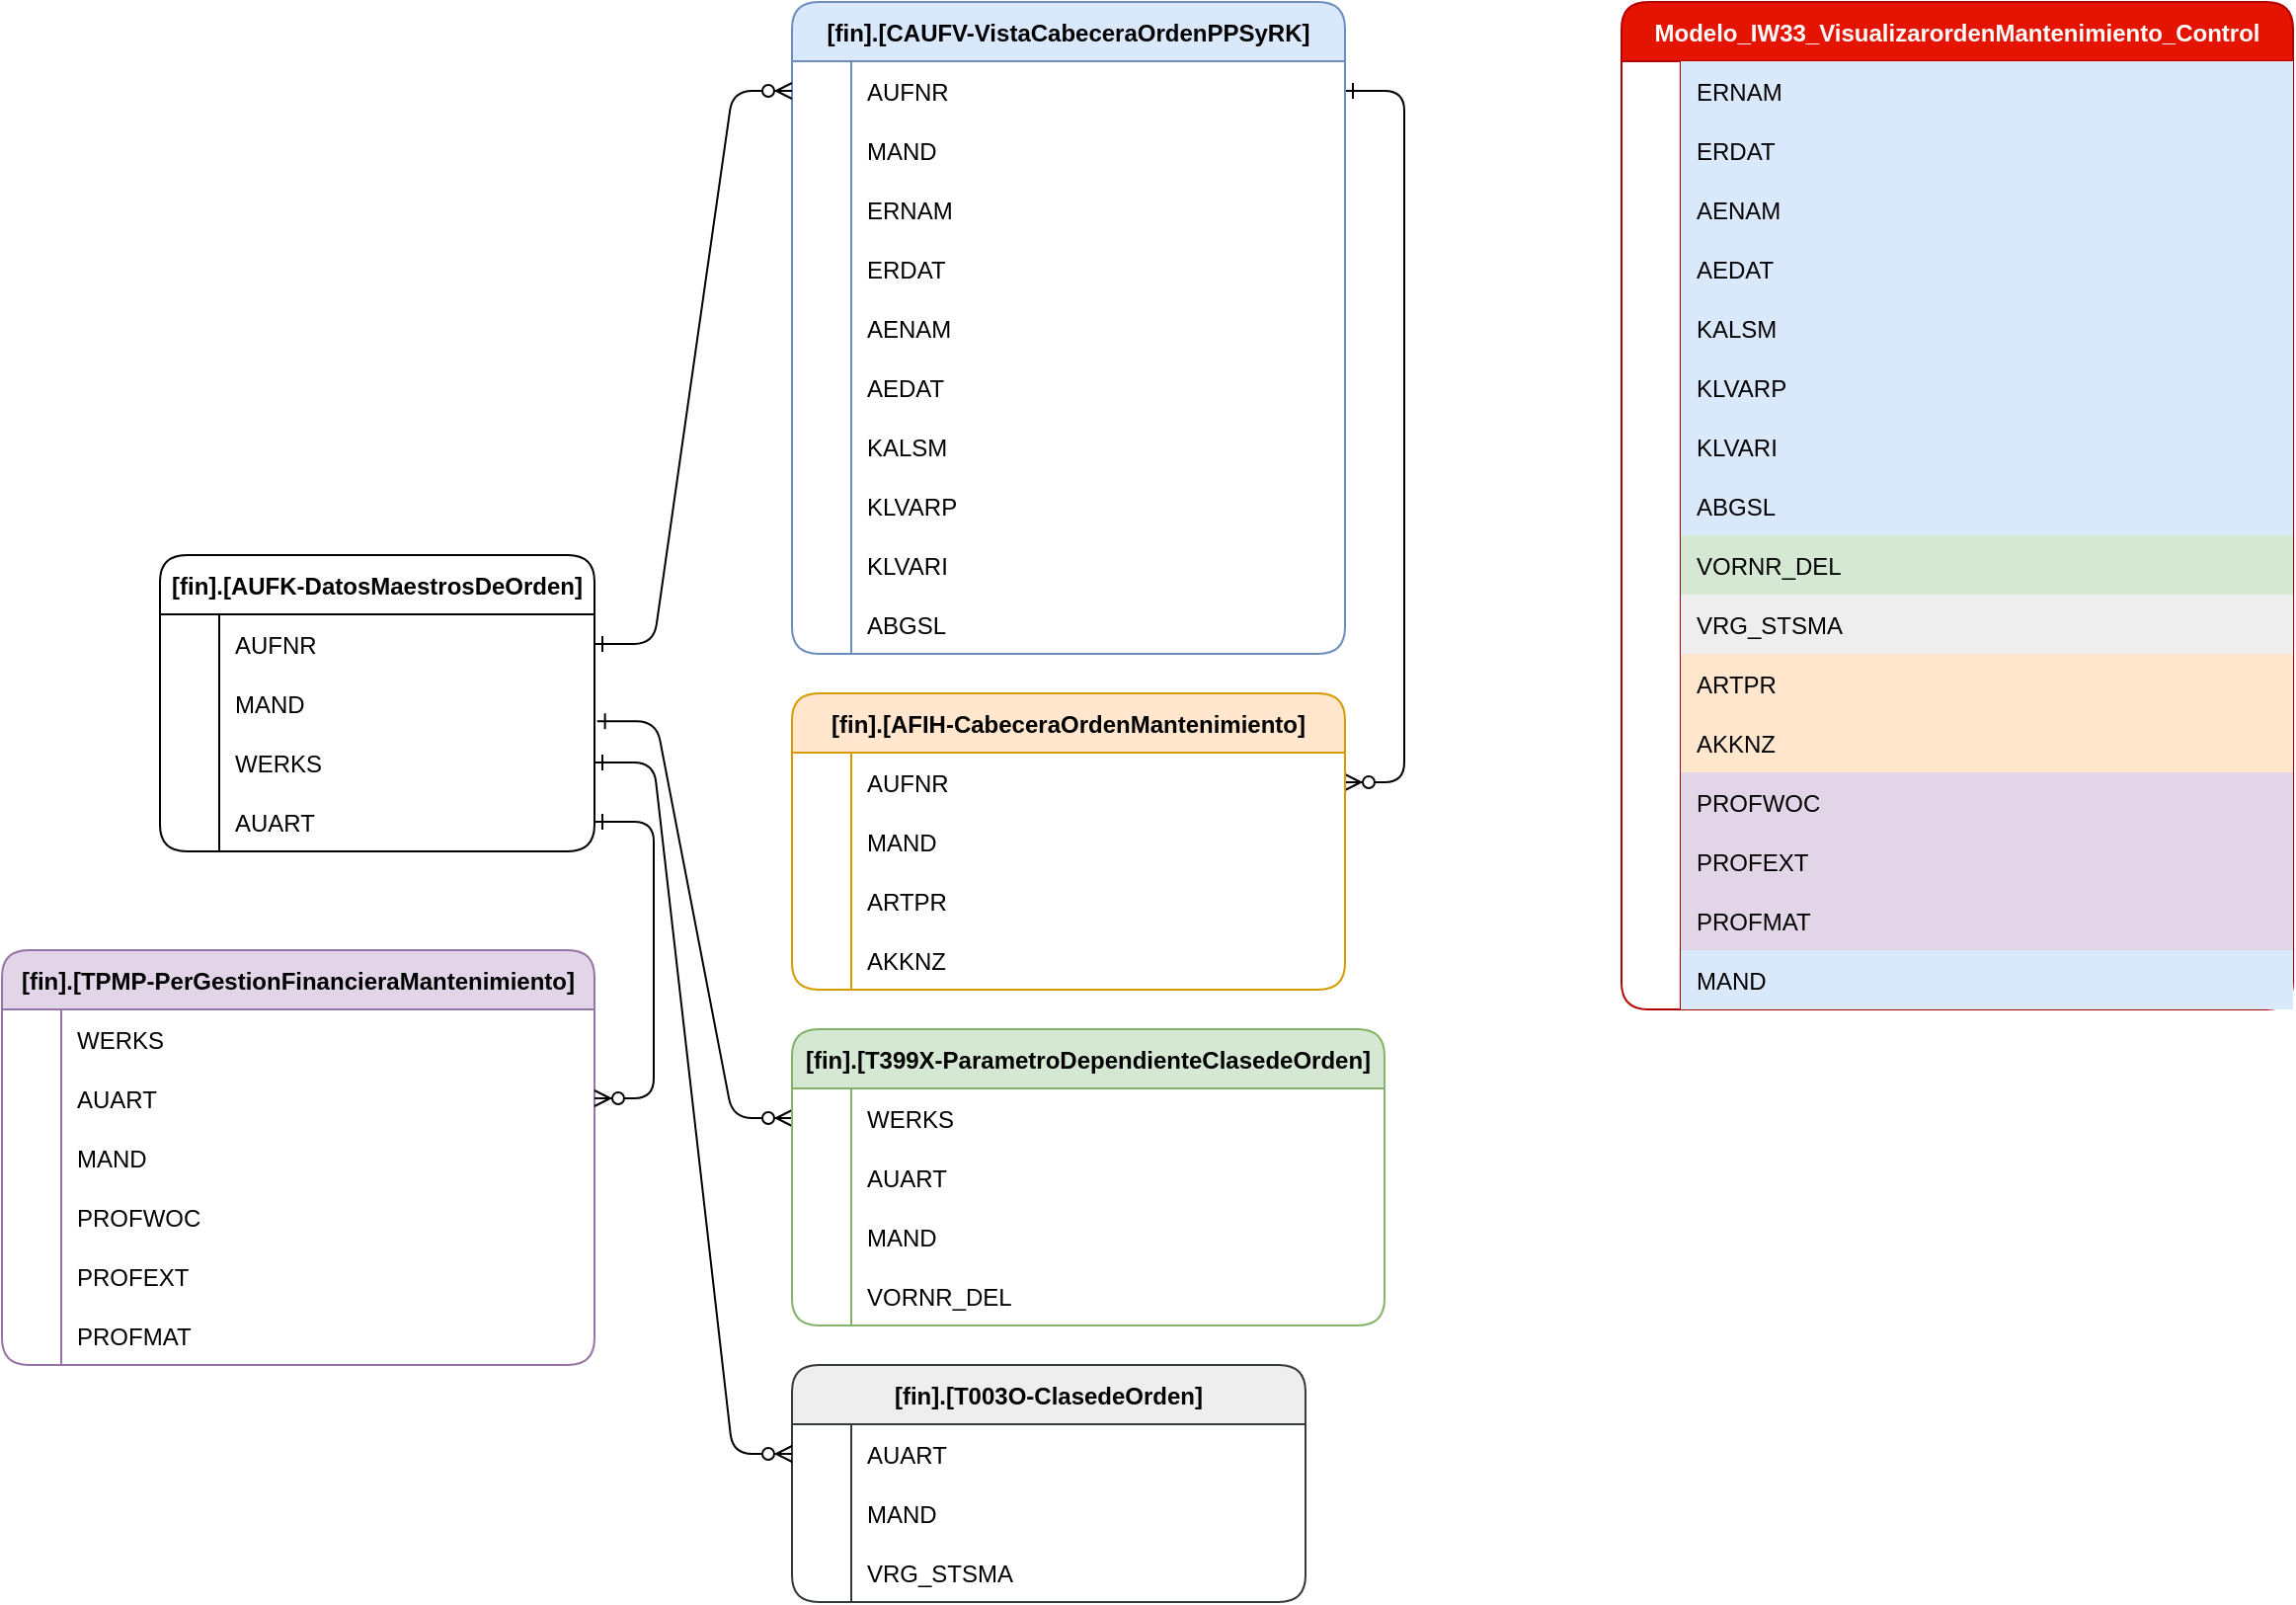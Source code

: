 <mxfile version="21.6.5" type="github">
  <diagram id="R2lEEEUBdFMjLlhIrx00" name="Page-1">
    <mxGraphModel dx="1823" dy="867" grid="0" gridSize="10" guides="0" tooltips="1" connect="1" arrows="1" fold="1" page="0" pageScale="1" pageWidth="850" pageHeight="1100" math="0" shadow="0" extFonts="Permanent Marker^https://fonts.googleapis.com/css?family=Permanent+Marker">
      <root>
        <mxCell id="0" />
        <mxCell id="1" parent="0" />
        <mxCell id="C-vyLk0tnHw3VtMMgP7b-1" value="" style="edgeStyle=entityRelationEdgeStyle;endArrow=ERzeroToMany;startArrow=ERone;endFill=1;startFill=0;exitX=1;exitY=0.5;exitDx=0;exitDy=0;entryX=1;entryY=0.5;entryDx=0;entryDy=0;" parent="1" source="gMLpU3ofYZCjhP6Mvcqn-51" target="gMLpU3ofYZCjhP6Mvcqn-82" edge="1">
          <mxGeometry width="100" height="100" relative="1" as="geometry">
            <mxPoint x="-10" y="90" as="sourcePoint" />
            <mxPoint x="-10" y="470" as="targetPoint" />
            <Array as="points">
              <mxPoint x="-50" y="285" />
              <mxPoint x="-60" y="180" />
              <mxPoint x="-70" y="285" />
              <mxPoint x="-90" y="285" />
            </Array>
          </mxGeometry>
        </mxCell>
        <mxCell id="C-vyLk0tnHw3VtMMgP7b-12" value="" style="edgeStyle=entityRelationEdgeStyle;endArrow=ERzeroToMany;startArrow=ERone;endFill=1;startFill=0;exitX=1.006;exitY=-0.196;exitDx=0;exitDy=0;entryX=0;entryY=0.5;entryDx=0;entryDy=0;exitPerimeter=0;" parent="1" source="gMLpU3ofYZCjhP6Mvcqn-121" target="gMLpU3ofYZCjhP6Mvcqn-102" edge="1">
          <mxGeometry width="100" height="100" relative="1" as="geometry">
            <mxPoint x="-70" y="480" as="sourcePoint" />
            <mxPoint x="-170" y="760" as="targetPoint" />
          </mxGeometry>
        </mxCell>
        <mxCell id="gMLpU3ofYZCjhP6Mvcqn-1" value="Modelo_IW33_VisualizarordenMantenimiento_Control" style="shape=table;startSize=30;container=1;collapsible=1;childLayout=tableLayout;fixedRows=1;rowLines=0;fontStyle=1;align=center;resizeLast=1;fillColor=#e51400;fontColor=#ffffff;strokeColor=#B20000;rounded=1;" vertex="1" parent="1">
          <mxGeometry x="460" y="40" width="340" height="510" as="geometry" />
        </mxCell>
        <mxCell id="gMLpU3ofYZCjhP6Mvcqn-2" value="" style="shape=tableRow;horizontal=0;startSize=0;swimlaneHead=0;swimlaneBody=0;fillColor=none;collapsible=0;dropTarget=0;points=[[0,0.5],[1,0.5]];portConstraint=eastwest;strokeColor=inherit;top=0;left=0;right=0;bottom=0;" vertex="1" parent="gMLpU3ofYZCjhP6Mvcqn-1">
          <mxGeometry y="30" width="340" height="30" as="geometry" />
        </mxCell>
        <mxCell id="gMLpU3ofYZCjhP6Mvcqn-3" value="" style="shape=partialRectangle;overflow=hidden;connectable=0;fillColor=none;strokeColor=inherit;top=0;left=0;bottom=0;right=0;" vertex="1" parent="gMLpU3ofYZCjhP6Mvcqn-2">
          <mxGeometry width="30" height="30" as="geometry">
            <mxRectangle width="30" height="30" as="alternateBounds" />
          </mxGeometry>
        </mxCell>
        <mxCell id="gMLpU3ofYZCjhP6Mvcqn-4" value="ERNAM" style="shape=partialRectangle;overflow=hidden;connectable=0;fillColor=#dae8fc;align=left;strokeColor=#6c8ebf;top=0;left=0;bottom=0;right=0;spacingLeft=6;" vertex="1" parent="gMLpU3ofYZCjhP6Mvcqn-2">
          <mxGeometry x="30" width="310" height="30" as="geometry">
            <mxRectangle width="310" height="30" as="alternateBounds" />
          </mxGeometry>
        </mxCell>
        <mxCell id="gMLpU3ofYZCjhP6Mvcqn-5" value="" style="shape=tableRow;horizontal=0;startSize=0;swimlaneHead=0;swimlaneBody=0;fillColor=none;collapsible=0;dropTarget=0;points=[[0,0.5],[1,0.5]];portConstraint=eastwest;strokeColor=inherit;top=0;left=0;right=0;bottom=0;" vertex="1" parent="gMLpU3ofYZCjhP6Mvcqn-1">
          <mxGeometry y="60" width="340" height="30" as="geometry" />
        </mxCell>
        <mxCell id="gMLpU3ofYZCjhP6Mvcqn-6" value="" style="shape=partialRectangle;overflow=hidden;connectable=0;fillColor=none;strokeColor=inherit;top=0;left=0;bottom=0;right=0;" vertex="1" parent="gMLpU3ofYZCjhP6Mvcqn-5">
          <mxGeometry width="30" height="30" as="geometry">
            <mxRectangle width="30" height="30" as="alternateBounds" />
          </mxGeometry>
        </mxCell>
        <mxCell id="gMLpU3ofYZCjhP6Mvcqn-7" value="ERDAT" style="shape=partialRectangle;overflow=hidden;connectable=0;fillColor=#dae8fc;align=left;strokeColor=#6c8ebf;top=0;left=0;bottom=0;right=0;spacingLeft=6;" vertex="1" parent="gMLpU3ofYZCjhP6Mvcqn-5">
          <mxGeometry x="30" width="310" height="30" as="geometry">
            <mxRectangle width="310" height="30" as="alternateBounds" />
          </mxGeometry>
        </mxCell>
        <mxCell id="gMLpU3ofYZCjhP6Mvcqn-8" value="" style="shape=tableRow;horizontal=0;startSize=0;swimlaneHead=0;swimlaneBody=0;fillColor=none;collapsible=0;dropTarget=0;points=[[0,0.5],[1,0.5]];portConstraint=eastwest;strokeColor=inherit;top=0;left=0;right=0;bottom=0;" vertex="1" parent="gMLpU3ofYZCjhP6Mvcqn-1">
          <mxGeometry y="90" width="340" height="30" as="geometry" />
        </mxCell>
        <mxCell id="gMLpU3ofYZCjhP6Mvcqn-9" value="" style="shape=partialRectangle;overflow=hidden;connectable=0;fillColor=none;strokeColor=inherit;top=0;left=0;bottom=0;right=0;" vertex="1" parent="gMLpU3ofYZCjhP6Mvcqn-8">
          <mxGeometry width="30" height="30" as="geometry">
            <mxRectangle width="30" height="30" as="alternateBounds" />
          </mxGeometry>
        </mxCell>
        <mxCell id="gMLpU3ofYZCjhP6Mvcqn-10" value="AENAM" style="shape=partialRectangle;overflow=hidden;connectable=0;fillColor=#dae8fc;align=left;strokeColor=#6c8ebf;top=0;left=0;bottom=0;right=0;spacingLeft=6;" vertex="1" parent="gMLpU3ofYZCjhP6Mvcqn-8">
          <mxGeometry x="30" width="310" height="30" as="geometry">
            <mxRectangle width="310" height="30" as="alternateBounds" />
          </mxGeometry>
        </mxCell>
        <mxCell id="gMLpU3ofYZCjhP6Mvcqn-11" value="" style="shape=tableRow;horizontal=0;startSize=0;swimlaneHead=0;swimlaneBody=0;fillColor=none;collapsible=0;dropTarget=0;points=[[0,0.5],[1,0.5]];portConstraint=eastwest;strokeColor=inherit;top=0;left=0;right=0;bottom=0;" vertex="1" parent="gMLpU3ofYZCjhP6Mvcqn-1">
          <mxGeometry y="120" width="340" height="30" as="geometry" />
        </mxCell>
        <mxCell id="gMLpU3ofYZCjhP6Mvcqn-12" value="" style="shape=partialRectangle;overflow=hidden;connectable=0;fillColor=none;strokeColor=inherit;top=0;left=0;bottom=0;right=0;" vertex="1" parent="gMLpU3ofYZCjhP6Mvcqn-11">
          <mxGeometry width="30" height="30" as="geometry">
            <mxRectangle width="30" height="30" as="alternateBounds" />
          </mxGeometry>
        </mxCell>
        <mxCell id="gMLpU3ofYZCjhP6Mvcqn-13" value="AEDAT" style="shape=partialRectangle;overflow=hidden;connectable=0;fillColor=#dae8fc;align=left;strokeColor=#6c8ebf;top=0;left=0;bottom=0;right=0;spacingLeft=6;" vertex="1" parent="gMLpU3ofYZCjhP6Mvcqn-11">
          <mxGeometry x="30" width="310" height="30" as="geometry">
            <mxRectangle width="310" height="30" as="alternateBounds" />
          </mxGeometry>
        </mxCell>
        <mxCell id="gMLpU3ofYZCjhP6Mvcqn-14" value="" style="shape=tableRow;horizontal=0;startSize=0;swimlaneHead=0;swimlaneBody=0;fillColor=none;collapsible=0;dropTarget=0;points=[[0,0.5],[1,0.5]];portConstraint=eastwest;strokeColor=inherit;top=0;left=0;right=0;bottom=0;" vertex="1" parent="gMLpU3ofYZCjhP6Mvcqn-1">
          <mxGeometry y="150" width="340" height="30" as="geometry" />
        </mxCell>
        <mxCell id="gMLpU3ofYZCjhP6Mvcqn-15" value="" style="shape=partialRectangle;overflow=hidden;connectable=0;fillColor=none;strokeColor=inherit;top=0;left=0;bottom=0;right=0;" vertex="1" parent="gMLpU3ofYZCjhP6Mvcqn-14">
          <mxGeometry width="30" height="30" as="geometry">
            <mxRectangle width="30" height="30" as="alternateBounds" />
          </mxGeometry>
        </mxCell>
        <mxCell id="gMLpU3ofYZCjhP6Mvcqn-16" value="KALSM" style="shape=partialRectangle;overflow=hidden;connectable=0;fillColor=#dae8fc;align=left;strokeColor=#6c8ebf;top=0;left=0;bottom=0;right=0;spacingLeft=6;" vertex="1" parent="gMLpU3ofYZCjhP6Mvcqn-14">
          <mxGeometry x="30" width="310" height="30" as="geometry">
            <mxRectangle width="310" height="30" as="alternateBounds" />
          </mxGeometry>
        </mxCell>
        <mxCell id="gMLpU3ofYZCjhP6Mvcqn-17" value="" style="shape=tableRow;horizontal=0;startSize=0;swimlaneHead=0;swimlaneBody=0;fillColor=none;collapsible=0;dropTarget=0;points=[[0,0.5],[1,0.5]];portConstraint=eastwest;strokeColor=inherit;top=0;left=0;right=0;bottom=0;" vertex="1" parent="gMLpU3ofYZCjhP6Mvcqn-1">
          <mxGeometry y="180" width="340" height="30" as="geometry" />
        </mxCell>
        <mxCell id="gMLpU3ofYZCjhP6Mvcqn-18" value="" style="shape=partialRectangle;overflow=hidden;connectable=0;fillColor=none;strokeColor=inherit;top=0;left=0;bottom=0;right=0;" vertex="1" parent="gMLpU3ofYZCjhP6Mvcqn-17">
          <mxGeometry width="30" height="30" as="geometry">
            <mxRectangle width="30" height="30" as="alternateBounds" />
          </mxGeometry>
        </mxCell>
        <mxCell id="gMLpU3ofYZCjhP6Mvcqn-19" value="KLVARP" style="shape=partialRectangle;overflow=hidden;connectable=0;fillColor=#dae8fc;align=left;strokeColor=#6c8ebf;top=0;left=0;bottom=0;right=0;spacingLeft=6;" vertex="1" parent="gMLpU3ofYZCjhP6Mvcqn-17">
          <mxGeometry x="30" width="310" height="30" as="geometry">
            <mxRectangle width="310" height="30" as="alternateBounds" />
          </mxGeometry>
        </mxCell>
        <mxCell id="gMLpU3ofYZCjhP6Mvcqn-20" value="" style="shape=tableRow;horizontal=0;startSize=0;swimlaneHead=0;swimlaneBody=0;fillColor=none;collapsible=0;dropTarget=0;points=[[0,0.5],[1,0.5]];portConstraint=eastwest;strokeColor=inherit;top=0;left=0;right=0;bottom=0;" vertex="1" parent="gMLpU3ofYZCjhP6Mvcqn-1">
          <mxGeometry y="210" width="340" height="30" as="geometry" />
        </mxCell>
        <mxCell id="gMLpU3ofYZCjhP6Mvcqn-21" value="" style="shape=partialRectangle;overflow=hidden;connectable=0;fillColor=none;strokeColor=inherit;top=0;left=0;bottom=0;right=0;" vertex="1" parent="gMLpU3ofYZCjhP6Mvcqn-20">
          <mxGeometry width="30" height="30" as="geometry">
            <mxRectangle width="30" height="30" as="alternateBounds" />
          </mxGeometry>
        </mxCell>
        <mxCell id="gMLpU3ofYZCjhP6Mvcqn-22" value="KLVARI" style="shape=partialRectangle;overflow=hidden;connectable=0;fillColor=#dae8fc;align=left;strokeColor=#6c8ebf;top=0;left=0;bottom=0;right=0;spacingLeft=6;" vertex="1" parent="gMLpU3ofYZCjhP6Mvcqn-20">
          <mxGeometry x="30" width="310" height="30" as="geometry">
            <mxRectangle width="310" height="30" as="alternateBounds" />
          </mxGeometry>
        </mxCell>
        <mxCell id="gMLpU3ofYZCjhP6Mvcqn-23" value="" style="shape=tableRow;horizontal=0;startSize=0;swimlaneHead=0;swimlaneBody=0;fillColor=none;collapsible=0;dropTarget=0;points=[[0,0.5],[1,0.5]];portConstraint=eastwest;strokeColor=inherit;top=0;left=0;right=0;bottom=0;" vertex="1" parent="gMLpU3ofYZCjhP6Mvcqn-1">
          <mxGeometry y="240" width="340" height="30" as="geometry" />
        </mxCell>
        <mxCell id="gMLpU3ofYZCjhP6Mvcqn-24" value="" style="shape=partialRectangle;overflow=hidden;connectable=0;fillColor=none;strokeColor=inherit;top=0;left=0;bottom=0;right=0;" vertex="1" parent="gMLpU3ofYZCjhP6Mvcqn-23">
          <mxGeometry width="30" height="30" as="geometry">
            <mxRectangle width="30" height="30" as="alternateBounds" />
          </mxGeometry>
        </mxCell>
        <mxCell id="gMLpU3ofYZCjhP6Mvcqn-25" value="ABGSL" style="shape=partialRectangle;overflow=hidden;connectable=0;fillColor=#dae8fc;align=left;strokeColor=#6c8ebf;top=0;left=0;bottom=0;right=0;spacingLeft=6;" vertex="1" parent="gMLpU3ofYZCjhP6Mvcqn-23">
          <mxGeometry x="30" width="310" height="30" as="geometry">
            <mxRectangle width="310" height="30" as="alternateBounds" />
          </mxGeometry>
        </mxCell>
        <mxCell id="gMLpU3ofYZCjhP6Mvcqn-26" value="" style="shape=tableRow;horizontal=0;startSize=0;swimlaneHead=0;swimlaneBody=0;fillColor=none;collapsible=0;dropTarget=0;points=[[0,0.5],[1,0.5]];portConstraint=eastwest;strokeColor=inherit;top=0;left=0;right=0;bottom=0;" vertex="1" parent="gMLpU3ofYZCjhP6Mvcqn-1">
          <mxGeometry y="270" width="340" height="30" as="geometry" />
        </mxCell>
        <mxCell id="gMLpU3ofYZCjhP6Mvcqn-27" value="" style="shape=partialRectangle;overflow=hidden;connectable=0;fillColor=none;strokeColor=inherit;top=0;left=0;bottom=0;right=0;" vertex="1" parent="gMLpU3ofYZCjhP6Mvcqn-26">
          <mxGeometry width="30" height="30" as="geometry">
            <mxRectangle width="30" height="30" as="alternateBounds" />
          </mxGeometry>
        </mxCell>
        <mxCell id="gMLpU3ofYZCjhP6Mvcqn-28" value="VORNR_DEL" style="shape=partialRectangle;overflow=hidden;connectable=0;fillColor=#d5e8d4;align=left;strokeColor=#82b366;top=0;left=0;bottom=0;right=0;spacingLeft=6;" vertex="1" parent="gMLpU3ofYZCjhP6Mvcqn-26">
          <mxGeometry x="30" width="310" height="30" as="geometry">
            <mxRectangle width="310" height="30" as="alternateBounds" />
          </mxGeometry>
        </mxCell>
        <mxCell id="gMLpU3ofYZCjhP6Mvcqn-29" value="" style="shape=tableRow;horizontal=0;startSize=0;swimlaneHead=0;swimlaneBody=0;fillColor=none;collapsible=0;dropTarget=0;points=[[0,0.5],[1,0.5]];portConstraint=eastwest;strokeColor=inherit;top=0;left=0;right=0;bottom=0;" vertex="1" parent="gMLpU3ofYZCjhP6Mvcqn-1">
          <mxGeometry y="300" width="340" height="30" as="geometry" />
        </mxCell>
        <mxCell id="gMLpU3ofYZCjhP6Mvcqn-30" value="" style="shape=partialRectangle;overflow=hidden;connectable=0;fillColor=none;strokeColor=inherit;top=0;left=0;bottom=0;right=0;" vertex="1" parent="gMLpU3ofYZCjhP6Mvcqn-29">
          <mxGeometry width="30" height="30" as="geometry">
            <mxRectangle width="30" height="30" as="alternateBounds" />
          </mxGeometry>
        </mxCell>
        <mxCell id="gMLpU3ofYZCjhP6Mvcqn-31" value="VRG_STSMA" style="shape=partialRectangle;overflow=hidden;connectable=0;fillColor=#eeeeee;align=left;strokeColor=#36393d;top=0;left=0;bottom=0;right=0;spacingLeft=6;" vertex="1" parent="gMLpU3ofYZCjhP6Mvcqn-29">
          <mxGeometry x="30" width="310" height="30" as="geometry">
            <mxRectangle width="310" height="30" as="alternateBounds" />
          </mxGeometry>
        </mxCell>
        <mxCell id="gMLpU3ofYZCjhP6Mvcqn-32" value="" style="shape=tableRow;horizontal=0;startSize=0;swimlaneHead=0;swimlaneBody=0;fillColor=none;collapsible=0;dropTarget=0;points=[[0,0.5],[1,0.5]];portConstraint=eastwest;strokeColor=inherit;top=0;left=0;right=0;bottom=0;" vertex="1" parent="gMLpU3ofYZCjhP6Mvcqn-1">
          <mxGeometry y="330" width="340" height="30" as="geometry" />
        </mxCell>
        <mxCell id="gMLpU3ofYZCjhP6Mvcqn-33" value="" style="shape=partialRectangle;overflow=hidden;connectable=0;fillColor=none;strokeColor=inherit;top=0;left=0;bottom=0;right=0;" vertex="1" parent="gMLpU3ofYZCjhP6Mvcqn-32">
          <mxGeometry width="30" height="30" as="geometry">
            <mxRectangle width="30" height="30" as="alternateBounds" />
          </mxGeometry>
        </mxCell>
        <mxCell id="gMLpU3ofYZCjhP6Mvcqn-34" value="ARTPR" style="shape=partialRectangle;overflow=hidden;connectable=0;fillColor=#ffe6cc;align=left;strokeColor=#d79b00;top=0;left=0;bottom=0;right=0;spacingLeft=6;" vertex="1" parent="gMLpU3ofYZCjhP6Mvcqn-32">
          <mxGeometry x="30" width="310" height="30" as="geometry">
            <mxRectangle width="310" height="30" as="alternateBounds" />
          </mxGeometry>
        </mxCell>
        <mxCell id="gMLpU3ofYZCjhP6Mvcqn-35" value="" style="shape=tableRow;horizontal=0;startSize=0;swimlaneHead=0;swimlaneBody=0;fillColor=none;collapsible=0;dropTarget=0;points=[[0,0.5],[1,0.5]];portConstraint=eastwest;strokeColor=inherit;top=0;left=0;right=0;bottom=0;" vertex="1" parent="gMLpU3ofYZCjhP6Mvcqn-1">
          <mxGeometry y="360" width="340" height="30" as="geometry" />
        </mxCell>
        <mxCell id="gMLpU3ofYZCjhP6Mvcqn-36" value="" style="shape=partialRectangle;overflow=hidden;connectable=0;fillColor=none;strokeColor=inherit;top=0;left=0;bottom=0;right=0;" vertex="1" parent="gMLpU3ofYZCjhP6Mvcqn-35">
          <mxGeometry width="30" height="30" as="geometry">
            <mxRectangle width="30" height="30" as="alternateBounds" />
          </mxGeometry>
        </mxCell>
        <mxCell id="gMLpU3ofYZCjhP6Mvcqn-37" value="AKKNZ" style="shape=partialRectangle;overflow=hidden;connectable=0;fillColor=#ffe6cc;align=left;strokeColor=#d79b00;top=0;left=0;bottom=0;right=0;spacingLeft=6;" vertex="1" parent="gMLpU3ofYZCjhP6Mvcqn-35">
          <mxGeometry x="30" width="310" height="30" as="geometry">
            <mxRectangle width="310" height="30" as="alternateBounds" />
          </mxGeometry>
        </mxCell>
        <mxCell id="gMLpU3ofYZCjhP6Mvcqn-38" value="" style="shape=tableRow;horizontal=0;startSize=0;swimlaneHead=0;swimlaneBody=0;fillColor=none;collapsible=0;dropTarget=0;points=[[0,0.5],[1,0.5]];portConstraint=eastwest;strokeColor=inherit;top=0;left=0;right=0;bottom=0;" vertex="1" parent="gMLpU3ofYZCjhP6Mvcqn-1">
          <mxGeometry y="390" width="340" height="30" as="geometry" />
        </mxCell>
        <mxCell id="gMLpU3ofYZCjhP6Mvcqn-39" value="" style="shape=partialRectangle;overflow=hidden;connectable=0;fillColor=none;strokeColor=inherit;top=0;left=0;bottom=0;right=0;" vertex="1" parent="gMLpU3ofYZCjhP6Mvcqn-38">
          <mxGeometry width="30" height="30" as="geometry">
            <mxRectangle width="30" height="30" as="alternateBounds" />
          </mxGeometry>
        </mxCell>
        <mxCell id="gMLpU3ofYZCjhP6Mvcqn-40" value="PROFWOC" style="shape=partialRectangle;overflow=hidden;connectable=0;fillColor=#e1d5e7;align=left;strokeColor=#9673a6;top=0;left=0;bottom=0;right=0;spacingLeft=6;" vertex="1" parent="gMLpU3ofYZCjhP6Mvcqn-38">
          <mxGeometry x="30" width="310" height="30" as="geometry">
            <mxRectangle width="310" height="30" as="alternateBounds" />
          </mxGeometry>
        </mxCell>
        <mxCell id="gMLpU3ofYZCjhP6Mvcqn-41" value="" style="shape=tableRow;horizontal=0;startSize=0;swimlaneHead=0;swimlaneBody=0;fillColor=none;collapsible=0;dropTarget=0;points=[[0,0.5],[1,0.5]];portConstraint=eastwest;strokeColor=inherit;top=0;left=0;right=0;bottom=0;" vertex="1" parent="gMLpU3ofYZCjhP6Mvcqn-1">
          <mxGeometry y="420" width="340" height="30" as="geometry" />
        </mxCell>
        <mxCell id="gMLpU3ofYZCjhP6Mvcqn-42" value="" style="shape=partialRectangle;overflow=hidden;connectable=0;fillColor=none;strokeColor=inherit;top=0;left=0;bottom=0;right=0;" vertex="1" parent="gMLpU3ofYZCjhP6Mvcqn-41">
          <mxGeometry width="30" height="30" as="geometry">
            <mxRectangle width="30" height="30" as="alternateBounds" />
          </mxGeometry>
        </mxCell>
        <mxCell id="gMLpU3ofYZCjhP6Mvcqn-43" value="PROFEXT" style="shape=partialRectangle;overflow=hidden;connectable=0;fillColor=#e1d5e7;align=left;strokeColor=#9673a6;top=0;left=0;bottom=0;right=0;spacingLeft=6;" vertex="1" parent="gMLpU3ofYZCjhP6Mvcqn-41">
          <mxGeometry x="30" width="310" height="30" as="geometry">
            <mxRectangle width="310" height="30" as="alternateBounds" />
          </mxGeometry>
        </mxCell>
        <mxCell id="gMLpU3ofYZCjhP6Mvcqn-44" value="" style="shape=tableRow;horizontal=0;startSize=0;swimlaneHead=0;swimlaneBody=0;fillColor=none;collapsible=0;dropTarget=0;points=[[0,0.5],[1,0.5]];portConstraint=eastwest;strokeColor=inherit;top=0;left=0;right=0;bottom=0;" vertex="1" parent="gMLpU3ofYZCjhP6Mvcqn-1">
          <mxGeometry y="450" width="340" height="30" as="geometry" />
        </mxCell>
        <mxCell id="gMLpU3ofYZCjhP6Mvcqn-45" value="" style="shape=partialRectangle;overflow=hidden;connectable=0;fillColor=none;strokeColor=inherit;top=0;left=0;bottom=0;right=0;" vertex="1" parent="gMLpU3ofYZCjhP6Mvcqn-44">
          <mxGeometry width="30" height="30" as="geometry">
            <mxRectangle width="30" height="30" as="alternateBounds" />
          </mxGeometry>
        </mxCell>
        <mxCell id="gMLpU3ofYZCjhP6Mvcqn-46" value="PROFMAT" style="shape=partialRectangle;overflow=hidden;connectable=0;fillColor=#e1d5e7;align=left;strokeColor=#9673a6;top=0;left=0;bottom=0;right=0;spacingLeft=6;" vertex="1" parent="gMLpU3ofYZCjhP6Mvcqn-44">
          <mxGeometry x="30" width="310" height="30" as="geometry">
            <mxRectangle width="310" height="30" as="alternateBounds" />
          </mxGeometry>
        </mxCell>
        <mxCell id="gMLpU3ofYZCjhP6Mvcqn-47" value="" style="shape=tableRow;horizontal=0;startSize=0;swimlaneHead=0;swimlaneBody=0;fillColor=none;collapsible=0;dropTarget=0;points=[[0,0.5],[1,0.5]];portConstraint=eastwest;strokeColor=inherit;top=0;left=0;right=0;bottom=0;" vertex="1" parent="gMLpU3ofYZCjhP6Mvcqn-1">
          <mxGeometry y="480" width="340" height="30" as="geometry" />
        </mxCell>
        <mxCell id="gMLpU3ofYZCjhP6Mvcqn-48" value="" style="shape=partialRectangle;overflow=hidden;connectable=0;fillColor=none;strokeColor=inherit;top=0;left=0;bottom=0;right=0;" vertex="1" parent="gMLpU3ofYZCjhP6Mvcqn-47">
          <mxGeometry width="30" height="30" as="geometry">
            <mxRectangle width="30" height="30" as="alternateBounds" />
          </mxGeometry>
        </mxCell>
        <mxCell id="gMLpU3ofYZCjhP6Mvcqn-49" value="MAND" style="shape=partialRectangle;overflow=hidden;connectable=0;fillColor=#dae8fc;align=left;strokeColor=#6c8ebf;top=0;left=0;bottom=0;right=0;spacingLeft=6;" vertex="1" parent="gMLpU3ofYZCjhP6Mvcqn-47">
          <mxGeometry x="30" width="310" height="30" as="geometry">
            <mxRectangle width="310" height="30" as="alternateBounds" />
          </mxGeometry>
        </mxCell>
        <mxCell id="gMLpU3ofYZCjhP6Mvcqn-50" value="[fin].[CAUFV-VistaCabeceraOrdenPPSyRK]" style="shape=table;startSize=30;container=1;collapsible=1;childLayout=tableLayout;fixedRows=1;rowLines=0;fontStyle=1;align=center;resizeLast=1;fillColor=#dae8fc;strokeColor=#6c8ebf;rounded=1;" vertex="1" parent="1">
          <mxGeometry x="40" y="40" width="280" height="330" as="geometry" />
        </mxCell>
        <mxCell id="gMLpU3ofYZCjhP6Mvcqn-51" value="" style="shape=tableRow;horizontal=0;startSize=0;swimlaneHead=0;swimlaneBody=0;fillColor=none;collapsible=0;dropTarget=0;points=[[0,0.5],[1,0.5]];portConstraint=eastwest;strokeColor=inherit;top=0;left=0;right=0;bottom=0;" vertex="1" parent="gMLpU3ofYZCjhP6Mvcqn-50">
          <mxGeometry y="30" width="280" height="30" as="geometry" />
        </mxCell>
        <mxCell id="gMLpU3ofYZCjhP6Mvcqn-52" value="" style="shape=partialRectangle;overflow=hidden;connectable=0;fillColor=none;strokeColor=inherit;top=0;left=0;bottom=0;right=0;" vertex="1" parent="gMLpU3ofYZCjhP6Mvcqn-51">
          <mxGeometry width="30" height="30" as="geometry">
            <mxRectangle width="30" height="30" as="alternateBounds" />
          </mxGeometry>
        </mxCell>
        <mxCell id="gMLpU3ofYZCjhP6Mvcqn-53" value="AUFNR" style="shape=partialRectangle;overflow=hidden;connectable=0;fillColor=none;align=left;strokeColor=inherit;top=0;left=0;bottom=0;right=0;spacingLeft=6;" vertex="1" parent="gMLpU3ofYZCjhP6Mvcqn-51">
          <mxGeometry x="30" width="250" height="30" as="geometry">
            <mxRectangle width="250" height="30" as="alternateBounds" />
          </mxGeometry>
        </mxCell>
        <mxCell id="gMLpU3ofYZCjhP6Mvcqn-54" value="" style="shape=tableRow;horizontal=0;startSize=0;swimlaneHead=0;swimlaneBody=0;fillColor=none;collapsible=0;dropTarget=0;points=[[0,0.5],[1,0.5]];portConstraint=eastwest;strokeColor=inherit;top=0;left=0;right=0;bottom=0;" vertex="1" parent="gMLpU3ofYZCjhP6Mvcqn-50">
          <mxGeometry y="60" width="280" height="30" as="geometry" />
        </mxCell>
        <mxCell id="gMLpU3ofYZCjhP6Mvcqn-55" value="" style="shape=partialRectangle;overflow=hidden;connectable=0;fillColor=none;strokeColor=inherit;top=0;left=0;bottom=0;right=0;" vertex="1" parent="gMLpU3ofYZCjhP6Mvcqn-54">
          <mxGeometry width="30" height="30" as="geometry">
            <mxRectangle width="30" height="30" as="alternateBounds" />
          </mxGeometry>
        </mxCell>
        <mxCell id="gMLpU3ofYZCjhP6Mvcqn-56" value="MAND" style="shape=partialRectangle;overflow=hidden;connectable=0;fillColor=none;align=left;strokeColor=inherit;top=0;left=0;bottom=0;right=0;spacingLeft=6;" vertex="1" parent="gMLpU3ofYZCjhP6Mvcqn-54">
          <mxGeometry x="30" width="250" height="30" as="geometry">
            <mxRectangle width="250" height="30" as="alternateBounds" />
          </mxGeometry>
        </mxCell>
        <mxCell id="gMLpU3ofYZCjhP6Mvcqn-57" value="" style="shape=tableRow;horizontal=0;startSize=0;swimlaneHead=0;swimlaneBody=0;fillColor=none;collapsible=0;dropTarget=0;points=[[0,0.5],[1,0.5]];portConstraint=eastwest;strokeColor=inherit;top=0;left=0;right=0;bottom=0;" vertex="1" parent="gMLpU3ofYZCjhP6Mvcqn-50">
          <mxGeometry y="90" width="280" height="30" as="geometry" />
        </mxCell>
        <mxCell id="gMLpU3ofYZCjhP6Mvcqn-58" value="" style="shape=partialRectangle;overflow=hidden;connectable=0;fillColor=none;strokeColor=inherit;top=0;left=0;bottom=0;right=0;" vertex="1" parent="gMLpU3ofYZCjhP6Mvcqn-57">
          <mxGeometry width="30" height="30" as="geometry">
            <mxRectangle width="30" height="30" as="alternateBounds" />
          </mxGeometry>
        </mxCell>
        <mxCell id="gMLpU3ofYZCjhP6Mvcqn-59" value="ERNAM" style="shape=partialRectangle;overflow=hidden;connectable=0;fillColor=none;align=left;strokeColor=inherit;top=0;left=0;bottom=0;right=0;spacingLeft=6;" vertex="1" parent="gMLpU3ofYZCjhP6Mvcqn-57">
          <mxGeometry x="30" width="250" height="30" as="geometry">
            <mxRectangle width="250" height="30" as="alternateBounds" />
          </mxGeometry>
        </mxCell>
        <mxCell id="gMLpU3ofYZCjhP6Mvcqn-60" value="" style="shape=tableRow;horizontal=0;startSize=0;swimlaneHead=0;swimlaneBody=0;fillColor=none;collapsible=0;dropTarget=0;points=[[0,0.5],[1,0.5]];portConstraint=eastwest;strokeColor=inherit;top=0;left=0;right=0;bottom=0;" vertex="1" parent="gMLpU3ofYZCjhP6Mvcqn-50">
          <mxGeometry y="120" width="280" height="30" as="geometry" />
        </mxCell>
        <mxCell id="gMLpU3ofYZCjhP6Mvcqn-61" value="" style="shape=partialRectangle;overflow=hidden;connectable=0;fillColor=none;strokeColor=inherit;top=0;left=0;bottom=0;right=0;" vertex="1" parent="gMLpU3ofYZCjhP6Mvcqn-60">
          <mxGeometry width="30" height="30" as="geometry">
            <mxRectangle width="30" height="30" as="alternateBounds" />
          </mxGeometry>
        </mxCell>
        <mxCell id="gMLpU3ofYZCjhP6Mvcqn-62" value="ERDAT" style="shape=partialRectangle;overflow=hidden;connectable=0;fillColor=none;align=left;strokeColor=inherit;top=0;left=0;bottom=0;right=0;spacingLeft=6;" vertex="1" parent="gMLpU3ofYZCjhP6Mvcqn-60">
          <mxGeometry x="30" width="250" height="30" as="geometry">
            <mxRectangle width="250" height="30" as="alternateBounds" />
          </mxGeometry>
        </mxCell>
        <mxCell id="gMLpU3ofYZCjhP6Mvcqn-63" value="" style="shape=tableRow;horizontal=0;startSize=0;swimlaneHead=0;swimlaneBody=0;fillColor=none;collapsible=0;dropTarget=0;points=[[0,0.5],[1,0.5]];portConstraint=eastwest;strokeColor=inherit;top=0;left=0;right=0;bottom=0;" vertex="1" parent="gMLpU3ofYZCjhP6Mvcqn-50">
          <mxGeometry y="150" width="280" height="30" as="geometry" />
        </mxCell>
        <mxCell id="gMLpU3ofYZCjhP6Mvcqn-64" value="" style="shape=partialRectangle;overflow=hidden;connectable=0;fillColor=none;strokeColor=inherit;top=0;left=0;bottom=0;right=0;" vertex="1" parent="gMLpU3ofYZCjhP6Mvcqn-63">
          <mxGeometry width="30" height="30" as="geometry">
            <mxRectangle width="30" height="30" as="alternateBounds" />
          </mxGeometry>
        </mxCell>
        <mxCell id="gMLpU3ofYZCjhP6Mvcqn-65" value="AENAM" style="shape=partialRectangle;overflow=hidden;connectable=0;fillColor=none;align=left;strokeColor=inherit;top=0;left=0;bottom=0;right=0;spacingLeft=6;" vertex="1" parent="gMLpU3ofYZCjhP6Mvcqn-63">
          <mxGeometry x="30" width="250" height="30" as="geometry">
            <mxRectangle width="250" height="30" as="alternateBounds" />
          </mxGeometry>
        </mxCell>
        <mxCell id="gMLpU3ofYZCjhP6Mvcqn-66" value="" style="shape=tableRow;horizontal=0;startSize=0;swimlaneHead=0;swimlaneBody=0;fillColor=none;collapsible=0;dropTarget=0;points=[[0,0.5],[1,0.5]];portConstraint=eastwest;strokeColor=inherit;top=0;left=0;right=0;bottom=0;" vertex="1" parent="gMLpU3ofYZCjhP6Mvcqn-50">
          <mxGeometry y="180" width="280" height="30" as="geometry" />
        </mxCell>
        <mxCell id="gMLpU3ofYZCjhP6Mvcqn-67" value="" style="shape=partialRectangle;overflow=hidden;connectable=0;fillColor=none;strokeColor=inherit;top=0;left=0;bottom=0;right=0;" vertex="1" parent="gMLpU3ofYZCjhP6Mvcqn-66">
          <mxGeometry width="30" height="30" as="geometry">
            <mxRectangle width="30" height="30" as="alternateBounds" />
          </mxGeometry>
        </mxCell>
        <mxCell id="gMLpU3ofYZCjhP6Mvcqn-68" value="AEDAT" style="shape=partialRectangle;overflow=hidden;connectable=0;fillColor=none;align=left;strokeColor=inherit;top=0;left=0;bottom=0;right=0;spacingLeft=6;" vertex="1" parent="gMLpU3ofYZCjhP6Mvcqn-66">
          <mxGeometry x="30" width="250" height="30" as="geometry">
            <mxRectangle width="250" height="30" as="alternateBounds" />
          </mxGeometry>
        </mxCell>
        <mxCell id="gMLpU3ofYZCjhP6Mvcqn-69" value="" style="shape=tableRow;horizontal=0;startSize=0;swimlaneHead=0;swimlaneBody=0;fillColor=none;collapsible=0;dropTarget=0;points=[[0,0.5],[1,0.5]];portConstraint=eastwest;strokeColor=inherit;top=0;left=0;right=0;bottom=0;" vertex="1" parent="gMLpU3ofYZCjhP6Mvcqn-50">
          <mxGeometry y="210" width="280" height="30" as="geometry" />
        </mxCell>
        <mxCell id="gMLpU3ofYZCjhP6Mvcqn-70" value="" style="shape=partialRectangle;overflow=hidden;connectable=0;fillColor=none;strokeColor=inherit;top=0;left=0;bottom=0;right=0;" vertex="1" parent="gMLpU3ofYZCjhP6Mvcqn-69">
          <mxGeometry width="30" height="30" as="geometry">
            <mxRectangle width="30" height="30" as="alternateBounds" />
          </mxGeometry>
        </mxCell>
        <mxCell id="gMLpU3ofYZCjhP6Mvcqn-71" value="KALSM" style="shape=partialRectangle;overflow=hidden;connectable=0;fillColor=none;align=left;strokeColor=inherit;top=0;left=0;bottom=0;right=0;spacingLeft=6;" vertex="1" parent="gMLpU3ofYZCjhP6Mvcqn-69">
          <mxGeometry x="30" width="250" height="30" as="geometry">
            <mxRectangle width="250" height="30" as="alternateBounds" />
          </mxGeometry>
        </mxCell>
        <mxCell id="gMLpU3ofYZCjhP6Mvcqn-72" value="" style="shape=tableRow;horizontal=0;startSize=0;swimlaneHead=0;swimlaneBody=0;fillColor=none;collapsible=0;dropTarget=0;points=[[0,0.5],[1,0.5]];portConstraint=eastwest;strokeColor=inherit;top=0;left=0;right=0;bottom=0;" vertex="1" parent="gMLpU3ofYZCjhP6Mvcqn-50">
          <mxGeometry y="240" width="280" height="30" as="geometry" />
        </mxCell>
        <mxCell id="gMLpU3ofYZCjhP6Mvcqn-73" value="" style="shape=partialRectangle;overflow=hidden;connectable=0;fillColor=none;strokeColor=inherit;top=0;left=0;bottom=0;right=0;" vertex="1" parent="gMLpU3ofYZCjhP6Mvcqn-72">
          <mxGeometry width="30" height="30" as="geometry">
            <mxRectangle width="30" height="30" as="alternateBounds" />
          </mxGeometry>
        </mxCell>
        <mxCell id="gMLpU3ofYZCjhP6Mvcqn-74" value="KLVARP" style="shape=partialRectangle;overflow=hidden;connectable=0;fillColor=none;align=left;strokeColor=inherit;top=0;left=0;bottom=0;right=0;spacingLeft=6;" vertex="1" parent="gMLpU3ofYZCjhP6Mvcqn-72">
          <mxGeometry x="30" width="250" height="30" as="geometry">
            <mxRectangle width="250" height="30" as="alternateBounds" />
          </mxGeometry>
        </mxCell>
        <mxCell id="gMLpU3ofYZCjhP6Mvcqn-75" value="" style="shape=tableRow;horizontal=0;startSize=0;swimlaneHead=0;swimlaneBody=0;fillColor=none;collapsible=0;dropTarget=0;points=[[0,0.5],[1,0.5]];portConstraint=eastwest;strokeColor=inherit;top=0;left=0;right=0;bottom=0;" vertex="1" parent="gMLpU3ofYZCjhP6Mvcqn-50">
          <mxGeometry y="270" width="280" height="30" as="geometry" />
        </mxCell>
        <mxCell id="gMLpU3ofYZCjhP6Mvcqn-76" value="" style="shape=partialRectangle;overflow=hidden;connectable=0;fillColor=none;strokeColor=inherit;top=0;left=0;bottom=0;right=0;" vertex="1" parent="gMLpU3ofYZCjhP6Mvcqn-75">
          <mxGeometry width="30" height="30" as="geometry">
            <mxRectangle width="30" height="30" as="alternateBounds" />
          </mxGeometry>
        </mxCell>
        <mxCell id="gMLpU3ofYZCjhP6Mvcqn-77" value="KLVARI" style="shape=partialRectangle;overflow=hidden;connectable=0;fillColor=none;align=left;strokeColor=inherit;top=0;left=0;bottom=0;right=0;spacingLeft=6;" vertex="1" parent="gMLpU3ofYZCjhP6Mvcqn-75">
          <mxGeometry x="30" width="250" height="30" as="geometry">
            <mxRectangle width="250" height="30" as="alternateBounds" />
          </mxGeometry>
        </mxCell>
        <mxCell id="gMLpU3ofYZCjhP6Mvcqn-78" value="" style="shape=tableRow;horizontal=0;startSize=0;swimlaneHead=0;swimlaneBody=0;fillColor=none;collapsible=0;dropTarget=0;points=[[0,0.5],[1,0.5]];portConstraint=eastwest;strokeColor=inherit;top=0;left=0;right=0;bottom=0;" vertex="1" parent="gMLpU3ofYZCjhP6Mvcqn-50">
          <mxGeometry y="300" width="280" height="30" as="geometry" />
        </mxCell>
        <mxCell id="gMLpU3ofYZCjhP6Mvcqn-79" value="" style="shape=partialRectangle;overflow=hidden;connectable=0;fillColor=none;strokeColor=inherit;top=0;left=0;bottom=0;right=0;" vertex="1" parent="gMLpU3ofYZCjhP6Mvcqn-78">
          <mxGeometry width="30" height="30" as="geometry">
            <mxRectangle width="30" height="30" as="alternateBounds" />
          </mxGeometry>
        </mxCell>
        <mxCell id="gMLpU3ofYZCjhP6Mvcqn-80" value="ABGSL" style="shape=partialRectangle;overflow=hidden;connectable=0;fillColor=none;align=left;strokeColor=inherit;top=0;left=0;bottom=0;right=0;spacingLeft=6;" vertex="1" parent="gMLpU3ofYZCjhP6Mvcqn-78">
          <mxGeometry x="30" width="250" height="30" as="geometry">
            <mxRectangle width="250" height="30" as="alternateBounds" />
          </mxGeometry>
        </mxCell>
        <mxCell id="gMLpU3ofYZCjhP6Mvcqn-81" value="[fin].[AFIH-CabeceraOrdenMantenimiento]" style="shape=table;startSize=30;container=1;collapsible=1;childLayout=tableLayout;fixedRows=1;rowLines=0;fontStyle=1;align=center;resizeLast=1;fillColor=#ffe6cc;strokeColor=#d79b00;rounded=1;" vertex="1" parent="1">
          <mxGeometry x="40" y="390" width="280" height="150" as="geometry" />
        </mxCell>
        <mxCell id="gMLpU3ofYZCjhP6Mvcqn-82" value="" style="shape=tableRow;horizontal=0;startSize=0;swimlaneHead=0;swimlaneBody=0;fillColor=none;collapsible=0;dropTarget=0;points=[[0,0.5],[1,0.5]];portConstraint=eastwest;strokeColor=inherit;top=0;left=0;right=0;bottom=0;" vertex="1" parent="gMLpU3ofYZCjhP6Mvcqn-81">
          <mxGeometry y="30" width="280" height="30" as="geometry" />
        </mxCell>
        <mxCell id="gMLpU3ofYZCjhP6Mvcqn-83" value="" style="shape=partialRectangle;overflow=hidden;connectable=0;fillColor=none;strokeColor=inherit;top=0;left=0;bottom=0;right=0;" vertex="1" parent="gMLpU3ofYZCjhP6Mvcqn-82">
          <mxGeometry width="30" height="30" as="geometry">
            <mxRectangle width="30" height="30" as="alternateBounds" />
          </mxGeometry>
        </mxCell>
        <mxCell id="gMLpU3ofYZCjhP6Mvcqn-84" value="AUFNR" style="shape=partialRectangle;overflow=hidden;connectable=0;fillColor=none;align=left;strokeColor=inherit;top=0;left=0;bottom=0;right=0;spacingLeft=6;" vertex="1" parent="gMLpU3ofYZCjhP6Mvcqn-82">
          <mxGeometry x="30" width="250" height="30" as="geometry">
            <mxRectangle width="250" height="30" as="alternateBounds" />
          </mxGeometry>
        </mxCell>
        <mxCell id="gMLpU3ofYZCjhP6Mvcqn-85" value="" style="shape=tableRow;horizontal=0;startSize=0;swimlaneHead=0;swimlaneBody=0;fillColor=none;collapsible=0;dropTarget=0;points=[[0,0.5],[1,0.5]];portConstraint=eastwest;strokeColor=inherit;top=0;left=0;right=0;bottom=0;" vertex="1" parent="gMLpU3ofYZCjhP6Mvcqn-81">
          <mxGeometry y="60" width="280" height="30" as="geometry" />
        </mxCell>
        <mxCell id="gMLpU3ofYZCjhP6Mvcqn-86" value="" style="shape=partialRectangle;overflow=hidden;connectable=0;fillColor=none;strokeColor=inherit;top=0;left=0;bottom=0;right=0;" vertex="1" parent="gMLpU3ofYZCjhP6Mvcqn-85">
          <mxGeometry width="30" height="30" as="geometry">
            <mxRectangle width="30" height="30" as="alternateBounds" />
          </mxGeometry>
        </mxCell>
        <mxCell id="gMLpU3ofYZCjhP6Mvcqn-87" value="MAND" style="shape=partialRectangle;overflow=hidden;connectable=0;fillColor=none;align=left;strokeColor=inherit;top=0;left=0;bottom=0;right=0;spacingLeft=6;" vertex="1" parent="gMLpU3ofYZCjhP6Mvcqn-85">
          <mxGeometry x="30" width="250" height="30" as="geometry">
            <mxRectangle width="250" height="30" as="alternateBounds" />
          </mxGeometry>
        </mxCell>
        <mxCell id="gMLpU3ofYZCjhP6Mvcqn-88" value="" style="shape=tableRow;horizontal=0;startSize=0;swimlaneHead=0;swimlaneBody=0;fillColor=none;collapsible=0;dropTarget=0;points=[[0,0.5],[1,0.5]];portConstraint=eastwest;strokeColor=inherit;top=0;left=0;right=0;bottom=0;" vertex="1" parent="gMLpU3ofYZCjhP6Mvcqn-81">
          <mxGeometry y="90" width="280" height="30" as="geometry" />
        </mxCell>
        <mxCell id="gMLpU3ofYZCjhP6Mvcqn-89" value="" style="shape=partialRectangle;overflow=hidden;connectable=0;fillColor=none;strokeColor=inherit;top=0;left=0;bottom=0;right=0;" vertex="1" parent="gMLpU3ofYZCjhP6Mvcqn-88">
          <mxGeometry width="30" height="30" as="geometry">
            <mxRectangle width="30" height="30" as="alternateBounds" />
          </mxGeometry>
        </mxCell>
        <mxCell id="gMLpU3ofYZCjhP6Mvcqn-90" value="ARTPR" style="shape=partialRectangle;overflow=hidden;connectable=0;fillColor=none;align=left;strokeColor=inherit;top=0;left=0;bottom=0;right=0;spacingLeft=6;" vertex="1" parent="gMLpU3ofYZCjhP6Mvcqn-88">
          <mxGeometry x="30" width="250" height="30" as="geometry">
            <mxRectangle width="250" height="30" as="alternateBounds" />
          </mxGeometry>
        </mxCell>
        <mxCell id="gMLpU3ofYZCjhP6Mvcqn-91" value="" style="shape=tableRow;horizontal=0;startSize=0;swimlaneHead=0;swimlaneBody=0;fillColor=none;collapsible=0;dropTarget=0;points=[[0,0.5],[1,0.5]];portConstraint=eastwest;strokeColor=inherit;top=0;left=0;right=0;bottom=0;" vertex="1" parent="gMLpU3ofYZCjhP6Mvcqn-81">
          <mxGeometry y="120" width="280" height="30" as="geometry" />
        </mxCell>
        <mxCell id="gMLpU3ofYZCjhP6Mvcqn-92" value="" style="shape=partialRectangle;overflow=hidden;connectable=0;fillColor=none;strokeColor=inherit;top=0;left=0;bottom=0;right=0;" vertex="1" parent="gMLpU3ofYZCjhP6Mvcqn-91">
          <mxGeometry width="30" height="30" as="geometry">
            <mxRectangle width="30" height="30" as="alternateBounds" />
          </mxGeometry>
        </mxCell>
        <mxCell id="gMLpU3ofYZCjhP6Mvcqn-93" value="AKKNZ" style="shape=partialRectangle;overflow=hidden;connectable=0;fillColor=none;align=left;strokeColor=inherit;top=0;left=0;bottom=0;right=0;spacingLeft=6;" vertex="1" parent="gMLpU3ofYZCjhP6Mvcqn-91">
          <mxGeometry x="30" width="250" height="30" as="geometry">
            <mxRectangle width="250" height="30" as="alternateBounds" />
          </mxGeometry>
        </mxCell>
        <mxCell id="gMLpU3ofYZCjhP6Mvcqn-101" value="[fin].[T399X-ParametroDependienteClasedeOrden]" style="shape=table;startSize=30;container=1;collapsible=1;childLayout=tableLayout;fixedRows=1;rowLines=0;fontStyle=1;align=center;resizeLast=1;rounded=1;fillColor=#d5e8d4;strokeColor=#82b366;" vertex="1" parent="1">
          <mxGeometry x="40" y="560" width="300" height="150" as="geometry" />
        </mxCell>
        <mxCell id="gMLpU3ofYZCjhP6Mvcqn-102" value="" style="shape=tableRow;horizontal=0;startSize=0;swimlaneHead=0;swimlaneBody=0;fillColor=none;collapsible=0;dropTarget=0;points=[[0,0.5],[1,0.5]];portConstraint=eastwest;strokeColor=inherit;top=0;left=0;right=0;bottom=0;" vertex="1" parent="gMLpU3ofYZCjhP6Mvcqn-101">
          <mxGeometry y="30" width="300" height="30" as="geometry" />
        </mxCell>
        <mxCell id="gMLpU3ofYZCjhP6Mvcqn-103" value="" style="shape=partialRectangle;overflow=hidden;connectable=0;fillColor=none;strokeColor=inherit;top=0;left=0;bottom=0;right=0;" vertex="1" parent="gMLpU3ofYZCjhP6Mvcqn-102">
          <mxGeometry width="30" height="30" as="geometry">
            <mxRectangle width="30" height="30" as="alternateBounds" />
          </mxGeometry>
        </mxCell>
        <mxCell id="gMLpU3ofYZCjhP6Mvcqn-104" value="WERKS" style="shape=partialRectangle;overflow=hidden;connectable=0;fillColor=none;align=left;strokeColor=inherit;top=0;left=0;bottom=0;right=0;spacingLeft=6;" vertex="1" parent="gMLpU3ofYZCjhP6Mvcqn-102">
          <mxGeometry x="30" width="270" height="30" as="geometry">
            <mxRectangle width="270" height="30" as="alternateBounds" />
          </mxGeometry>
        </mxCell>
        <mxCell id="gMLpU3ofYZCjhP6Mvcqn-105" value="" style="shape=tableRow;horizontal=0;startSize=0;swimlaneHead=0;swimlaneBody=0;fillColor=none;collapsible=0;dropTarget=0;points=[[0,0.5],[1,0.5]];portConstraint=eastwest;strokeColor=inherit;top=0;left=0;right=0;bottom=0;" vertex="1" parent="gMLpU3ofYZCjhP6Mvcqn-101">
          <mxGeometry y="60" width="300" height="30" as="geometry" />
        </mxCell>
        <mxCell id="gMLpU3ofYZCjhP6Mvcqn-106" value="" style="shape=partialRectangle;overflow=hidden;connectable=0;fillColor=none;strokeColor=inherit;top=0;left=0;bottom=0;right=0;" vertex="1" parent="gMLpU3ofYZCjhP6Mvcqn-105">
          <mxGeometry width="30" height="30" as="geometry">
            <mxRectangle width="30" height="30" as="alternateBounds" />
          </mxGeometry>
        </mxCell>
        <mxCell id="gMLpU3ofYZCjhP6Mvcqn-107" value="AUART" style="shape=partialRectangle;overflow=hidden;connectable=0;fillColor=none;align=left;strokeColor=inherit;top=0;left=0;bottom=0;right=0;spacingLeft=6;" vertex="1" parent="gMLpU3ofYZCjhP6Mvcqn-105">
          <mxGeometry x="30" width="270" height="30" as="geometry">
            <mxRectangle width="270" height="30" as="alternateBounds" />
          </mxGeometry>
        </mxCell>
        <mxCell id="gMLpU3ofYZCjhP6Mvcqn-108" value="" style="shape=tableRow;horizontal=0;startSize=0;swimlaneHead=0;swimlaneBody=0;fillColor=none;collapsible=0;dropTarget=0;points=[[0,0.5],[1,0.5]];portConstraint=eastwest;strokeColor=inherit;top=0;left=0;right=0;bottom=0;" vertex="1" parent="gMLpU3ofYZCjhP6Mvcqn-101">
          <mxGeometry y="90" width="300" height="30" as="geometry" />
        </mxCell>
        <mxCell id="gMLpU3ofYZCjhP6Mvcqn-109" value="" style="shape=partialRectangle;overflow=hidden;connectable=0;fillColor=none;strokeColor=inherit;top=0;left=0;bottom=0;right=0;" vertex="1" parent="gMLpU3ofYZCjhP6Mvcqn-108">
          <mxGeometry width="30" height="30" as="geometry">
            <mxRectangle width="30" height="30" as="alternateBounds" />
          </mxGeometry>
        </mxCell>
        <mxCell id="gMLpU3ofYZCjhP6Mvcqn-110" value="MAND" style="shape=partialRectangle;overflow=hidden;connectable=0;fillColor=none;align=left;strokeColor=inherit;top=0;left=0;bottom=0;right=0;spacingLeft=6;" vertex="1" parent="gMLpU3ofYZCjhP6Mvcqn-108">
          <mxGeometry x="30" width="270" height="30" as="geometry">
            <mxRectangle width="270" height="30" as="alternateBounds" />
          </mxGeometry>
        </mxCell>
        <mxCell id="gMLpU3ofYZCjhP6Mvcqn-111" value="" style="shape=tableRow;horizontal=0;startSize=0;swimlaneHead=0;swimlaneBody=0;fillColor=none;collapsible=0;dropTarget=0;points=[[0,0.5],[1,0.5]];portConstraint=eastwest;strokeColor=inherit;top=0;left=0;right=0;bottom=0;" vertex="1" parent="gMLpU3ofYZCjhP6Mvcqn-101">
          <mxGeometry y="120" width="300" height="30" as="geometry" />
        </mxCell>
        <mxCell id="gMLpU3ofYZCjhP6Mvcqn-112" value="" style="shape=partialRectangle;overflow=hidden;connectable=0;fillColor=none;strokeColor=inherit;top=0;left=0;bottom=0;right=0;" vertex="1" parent="gMLpU3ofYZCjhP6Mvcqn-111">
          <mxGeometry width="30" height="30" as="geometry">
            <mxRectangle width="30" height="30" as="alternateBounds" />
          </mxGeometry>
        </mxCell>
        <mxCell id="gMLpU3ofYZCjhP6Mvcqn-113" value="VORNR_DEL" style="shape=partialRectangle;overflow=hidden;connectable=0;fillColor=none;align=left;strokeColor=inherit;top=0;left=0;bottom=0;right=0;spacingLeft=6;" vertex="1" parent="gMLpU3ofYZCjhP6Mvcqn-111">
          <mxGeometry x="30" width="270" height="30" as="geometry">
            <mxRectangle width="270" height="30" as="alternateBounds" />
          </mxGeometry>
        </mxCell>
        <mxCell id="gMLpU3ofYZCjhP6Mvcqn-114" value="[fin].[AUFK-DatosMaestrosDeOrden]" style="shape=table;startSize=30;container=1;collapsible=1;childLayout=tableLayout;fixedRows=1;rowLines=0;fontStyle=1;align=center;resizeLast=1;rounded=1;" vertex="1" parent="1">
          <mxGeometry x="-280" y="320" width="220" height="150" as="geometry" />
        </mxCell>
        <mxCell id="gMLpU3ofYZCjhP6Mvcqn-115" value="" style="shape=tableRow;horizontal=0;startSize=0;swimlaneHead=0;swimlaneBody=0;fillColor=none;collapsible=0;dropTarget=0;points=[[0,0.5],[1,0.5]];portConstraint=eastwest;strokeColor=inherit;top=0;left=0;right=0;bottom=0;rounded=1;" vertex="1" parent="gMLpU3ofYZCjhP6Mvcqn-114">
          <mxGeometry y="30" width="220" height="30" as="geometry" />
        </mxCell>
        <mxCell id="gMLpU3ofYZCjhP6Mvcqn-116" value="" style="shape=partialRectangle;overflow=hidden;connectable=0;fillColor=none;strokeColor=inherit;top=0;left=0;bottom=0;right=0;" vertex="1" parent="gMLpU3ofYZCjhP6Mvcqn-115">
          <mxGeometry width="30" height="30" as="geometry">
            <mxRectangle width="30" height="30" as="alternateBounds" />
          </mxGeometry>
        </mxCell>
        <mxCell id="gMLpU3ofYZCjhP6Mvcqn-117" value="AUFNR" style="shape=partialRectangle;overflow=hidden;connectable=0;fillColor=none;align=left;strokeColor=inherit;top=0;left=0;bottom=0;right=0;spacingLeft=6;" vertex="1" parent="gMLpU3ofYZCjhP6Mvcqn-115">
          <mxGeometry x="30" width="190" height="30" as="geometry">
            <mxRectangle width="190" height="30" as="alternateBounds" />
          </mxGeometry>
        </mxCell>
        <mxCell id="gMLpU3ofYZCjhP6Mvcqn-118" value="" style="shape=tableRow;horizontal=0;startSize=0;swimlaneHead=0;swimlaneBody=0;fillColor=none;collapsible=0;dropTarget=0;points=[[0,0.5],[1,0.5]];portConstraint=eastwest;strokeColor=inherit;top=0;left=0;right=0;bottom=0;" vertex="1" parent="gMLpU3ofYZCjhP6Mvcqn-114">
          <mxGeometry y="60" width="220" height="30" as="geometry" />
        </mxCell>
        <mxCell id="gMLpU3ofYZCjhP6Mvcqn-119" value="" style="shape=partialRectangle;overflow=hidden;connectable=0;fillColor=none;strokeColor=inherit;top=0;left=0;bottom=0;right=0;" vertex="1" parent="gMLpU3ofYZCjhP6Mvcqn-118">
          <mxGeometry width="30" height="30" as="geometry">
            <mxRectangle width="30" height="30" as="alternateBounds" />
          </mxGeometry>
        </mxCell>
        <mxCell id="gMLpU3ofYZCjhP6Mvcqn-120" value="MAND" style="shape=partialRectangle;overflow=hidden;connectable=0;fillColor=none;align=left;strokeColor=inherit;top=0;left=0;bottom=0;right=0;spacingLeft=6;" vertex="1" parent="gMLpU3ofYZCjhP6Mvcqn-118">
          <mxGeometry x="30" width="190" height="30" as="geometry">
            <mxRectangle width="190" height="30" as="alternateBounds" />
          </mxGeometry>
        </mxCell>
        <mxCell id="gMLpU3ofYZCjhP6Mvcqn-121" value="" style="shape=tableRow;horizontal=0;startSize=0;swimlaneHead=0;swimlaneBody=0;fillColor=none;collapsible=0;dropTarget=0;points=[[0,0.5],[1,0.5]];portConstraint=eastwest;strokeColor=inherit;top=0;left=0;right=0;bottom=0;" vertex="1" parent="gMLpU3ofYZCjhP6Mvcqn-114">
          <mxGeometry y="90" width="220" height="30" as="geometry" />
        </mxCell>
        <mxCell id="gMLpU3ofYZCjhP6Mvcqn-122" value="" style="shape=partialRectangle;overflow=hidden;connectable=0;fillColor=none;strokeColor=inherit;top=0;left=0;bottom=0;right=0;" vertex="1" parent="gMLpU3ofYZCjhP6Mvcqn-121">
          <mxGeometry width="30" height="30" as="geometry">
            <mxRectangle width="30" height="30" as="alternateBounds" />
          </mxGeometry>
        </mxCell>
        <mxCell id="gMLpU3ofYZCjhP6Mvcqn-123" value="WERKS" style="shape=partialRectangle;overflow=hidden;connectable=0;fillColor=none;align=left;strokeColor=inherit;top=0;left=0;bottom=0;right=0;spacingLeft=6;" vertex="1" parent="gMLpU3ofYZCjhP6Mvcqn-121">
          <mxGeometry x="30" width="190" height="30" as="geometry">
            <mxRectangle width="190" height="30" as="alternateBounds" />
          </mxGeometry>
        </mxCell>
        <mxCell id="gMLpU3ofYZCjhP6Mvcqn-124" value="" style="shape=tableRow;horizontal=0;startSize=0;swimlaneHead=0;swimlaneBody=0;fillColor=none;collapsible=0;dropTarget=0;points=[[0,0.5],[1,0.5]];portConstraint=eastwest;strokeColor=inherit;top=0;left=0;right=0;bottom=0;" vertex="1" parent="gMLpU3ofYZCjhP6Mvcqn-114">
          <mxGeometry y="120" width="220" height="30" as="geometry" />
        </mxCell>
        <mxCell id="gMLpU3ofYZCjhP6Mvcqn-125" value="" style="shape=partialRectangle;overflow=hidden;connectable=0;fillColor=none;strokeColor=inherit;top=0;left=0;bottom=0;right=0;" vertex="1" parent="gMLpU3ofYZCjhP6Mvcqn-124">
          <mxGeometry width="30" height="30" as="geometry">
            <mxRectangle width="30" height="30" as="alternateBounds" />
          </mxGeometry>
        </mxCell>
        <mxCell id="gMLpU3ofYZCjhP6Mvcqn-126" value="AUART" style="shape=partialRectangle;overflow=hidden;connectable=0;fillColor=none;align=left;strokeColor=inherit;top=0;left=0;bottom=0;right=0;spacingLeft=6;" vertex="1" parent="gMLpU3ofYZCjhP6Mvcqn-124">
          <mxGeometry x="30" width="190" height="30" as="geometry">
            <mxRectangle width="190" height="30" as="alternateBounds" />
          </mxGeometry>
        </mxCell>
        <mxCell id="gMLpU3ofYZCjhP6Mvcqn-127" value="" style="edgeStyle=entityRelationEdgeStyle;endArrow=ERzeroToMany;startArrow=ERone;endFill=1;startFill=0;exitX=1;exitY=0.5;exitDx=0;exitDy=0;entryX=0;entryY=0.5;entryDx=0;entryDy=0;" edge="1" parent="1" source="gMLpU3ofYZCjhP6Mvcqn-115" target="gMLpU3ofYZCjhP6Mvcqn-51">
          <mxGeometry width="100" height="100" relative="1" as="geometry">
            <mxPoint x="50" y="95" as="sourcePoint" />
            <mxPoint x="-30" y="180" as="targetPoint" />
          </mxGeometry>
        </mxCell>
        <mxCell id="gMLpU3ofYZCjhP6Mvcqn-128" value="[fin].[T003O-ClasedeOrden]" style="shape=table;startSize=30;container=1;collapsible=1;childLayout=tableLayout;fixedRows=1;rowLines=0;fontStyle=1;align=center;resizeLast=1;fillColor=#eeeeee;strokeColor=#36393d;rounded=1;" vertex="1" parent="1">
          <mxGeometry x="40" y="730" width="260" height="120" as="geometry" />
        </mxCell>
        <mxCell id="gMLpU3ofYZCjhP6Mvcqn-129" value="" style="shape=tableRow;horizontal=0;startSize=0;swimlaneHead=0;swimlaneBody=0;fillColor=none;collapsible=0;dropTarget=0;points=[[0,0.5],[1,0.5]];portConstraint=eastwest;strokeColor=inherit;top=0;left=0;right=0;bottom=0;" vertex="1" parent="gMLpU3ofYZCjhP6Mvcqn-128">
          <mxGeometry y="30" width="260" height="30" as="geometry" />
        </mxCell>
        <mxCell id="gMLpU3ofYZCjhP6Mvcqn-130" value="" style="shape=partialRectangle;overflow=hidden;connectable=0;fillColor=none;strokeColor=inherit;top=0;left=0;bottom=0;right=0;" vertex="1" parent="gMLpU3ofYZCjhP6Mvcqn-129">
          <mxGeometry width="30" height="30" as="geometry">
            <mxRectangle width="30" height="30" as="alternateBounds" />
          </mxGeometry>
        </mxCell>
        <mxCell id="gMLpU3ofYZCjhP6Mvcqn-131" value="AUART" style="shape=partialRectangle;overflow=hidden;connectable=0;fillColor=none;align=left;strokeColor=inherit;top=0;left=0;bottom=0;right=0;spacingLeft=6;" vertex="1" parent="gMLpU3ofYZCjhP6Mvcqn-129">
          <mxGeometry x="30" width="230" height="30" as="geometry">
            <mxRectangle width="230" height="30" as="alternateBounds" />
          </mxGeometry>
        </mxCell>
        <mxCell id="gMLpU3ofYZCjhP6Mvcqn-132" value="" style="shape=tableRow;horizontal=0;startSize=0;swimlaneHead=0;swimlaneBody=0;fillColor=none;collapsible=0;dropTarget=0;points=[[0,0.5],[1,0.5]];portConstraint=eastwest;strokeColor=inherit;top=0;left=0;right=0;bottom=0;" vertex="1" parent="gMLpU3ofYZCjhP6Mvcqn-128">
          <mxGeometry y="60" width="260" height="30" as="geometry" />
        </mxCell>
        <mxCell id="gMLpU3ofYZCjhP6Mvcqn-133" value="" style="shape=partialRectangle;overflow=hidden;connectable=0;fillColor=none;strokeColor=inherit;top=0;left=0;bottom=0;right=0;" vertex="1" parent="gMLpU3ofYZCjhP6Mvcqn-132">
          <mxGeometry width="30" height="30" as="geometry">
            <mxRectangle width="30" height="30" as="alternateBounds" />
          </mxGeometry>
        </mxCell>
        <mxCell id="gMLpU3ofYZCjhP6Mvcqn-134" value="MAND" style="shape=partialRectangle;overflow=hidden;connectable=0;fillColor=none;align=left;strokeColor=inherit;top=0;left=0;bottom=0;right=0;spacingLeft=6;" vertex="1" parent="gMLpU3ofYZCjhP6Mvcqn-132">
          <mxGeometry x="30" width="230" height="30" as="geometry">
            <mxRectangle width="230" height="30" as="alternateBounds" />
          </mxGeometry>
        </mxCell>
        <mxCell id="gMLpU3ofYZCjhP6Mvcqn-135" value="" style="shape=tableRow;horizontal=0;startSize=0;swimlaneHead=0;swimlaneBody=0;fillColor=none;collapsible=0;dropTarget=0;points=[[0,0.5],[1,0.5]];portConstraint=eastwest;strokeColor=inherit;top=0;left=0;right=0;bottom=0;" vertex="1" parent="gMLpU3ofYZCjhP6Mvcqn-128">
          <mxGeometry y="90" width="260" height="30" as="geometry" />
        </mxCell>
        <mxCell id="gMLpU3ofYZCjhP6Mvcqn-136" value="" style="shape=partialRectangle;overflow=hidden;connectable=0;fillColor=none;strokeColor=inherit;top=0;left=0;bottom=0;right=0;" vertex="1" parent="gMLpU3ofYZCjhP6Mvcqn-135">
          <mxGeometry width="30" height="30" as="geometry">
            <mxRectangle width="30" height="30" as="alternateBounds" />
          </mxGeometry>
        </mxCell>
        <mxCell id="gMLpU3ofYZCjhP6Mvcqn-137" value="VRG_STSMA" style="shape=partialRectangle;overflow=hidden;connectable=0;fillColor=none;align=left;strokeColor=inherit;top=0;left=0;bottom=0;right=0;spacingLeft=6;" vertex="1" parent="gMLpU3ofYZCjhP6Mvcqn-135">
          <mxGeometry x="30" width="230" height="30" as="geometry">
            <mxRectangle width="230" height="30" as="alternateBounds" />
          </mxGeometry>
        </mxCell>
        <mxCell id="gMLpU3ofYZCjhP6Mvcqn-138" value="[fin].[TPMP-PerGestionFinancieraMantenimiento]" style="shape=table;startSize=30;container=1;collapsible=1;childLayout=tableLayout;fixedRows=1;rowLines=0;fontStyle=1;align=center;resizeLast=1;rounded=1;fillColor=#e1d5e7;strokeColor=#9673a6;" vertex="1" parent="1">
          <mxGeometry x="-360" y="520" width="300" height="210" as="geometry" />
        </mxCell>
        <mxCell id="gMLpU3ofYZCjhP6Mvcqn-139" value="" style="shape=tableRow;horizontal=0;startSize=0;swimlaneHead=0;swimlaneBody=0;fillColor=none;collapsible=0;dropTarget=0;points=[[0,0.5],[1,0.5]];portConstraint=eastwest;strokeColor=inherit;top=0;left=0;right=0;bottom=0;" vertex="1" parent="gMLpU3ofYZCjhP6Mvcqn-138">
          <mxGeometry y="30" width="300" height="30" as="geometry" />
        </mxCell>
        <mxCell id="gMLpU3ofYZCjhP6Mvcqn-140" value="" style="shape=partialRectangle;overflow=hidden;connectable=0;fillColor=none;strokeColor=inherit;top=0;left=0;bottom=0;right=0;" vertex="1" parent="gMLpU3ofYZCjhP6Mvcqn-139">
          <mxGeometry width="30" height="30" as="geometry">
            <mxRectangle width="30" height="30" as="alternateBounds" />
          </mxGeometry>
        </mxCell>
        <mxCell id="gMLpU3ofYZCjhP6Mvcqn-141" value="WERKS" style="shape=partialRectangle;overflow=hidden;connectable=0;fillColor=none;align=left;strokeColor=inherit;top=0;left=0;bottom=0;right=0;spacingLeft=6;" vertex="1" parent="gMLpU3ofYZCjhP6Mvcqn-139">
          <mxGeometry x="30" width="270" height="30" as="geometry">
            <mxRectangle width="270" height="30" as="alternateBounds" />
          </mxGeometry>
        </mxCell>
        <mxCell id="gMLpU3ofYZCjhP6Mvcqn-142" value="" style="shape=tableRow;horizontal=0;startSize=0;swimlaneHead=0;swimlaneBody=0;fillColor=none;collapsible=0;dropTarget=0;points=[[0,0.5],[1,0.5]];portConstraint=eastwest;strokeColor=inherit;top=0;left=0;right=0;bottom=0;rounded=1;" vertex="1" parent="gMLpU3ofYZCjhP6Mvcqn-138">
          <mxGeometry y="60" width="300" height="30" as="geometry" />
        </mxCell>
        <mxCell id="gMLpU3ofYZCjhP6Mvcqn-143" value="" style="shape=partialRectangle;overflow=hidden;connectable=0;fillColor=none;strokeColor=inherit;top=0;left=0;bottom=0;right=0;" vertex="1" parent="gMLpU3ofYZCjhP6Mvcqn-142">
          <mxGeometry width="30" height="30" as="geometry">
            <mxRectangle width="30" height="30" as="alternateBounds" />
          </mxGeometry>
        </mxCell>
        <mxCell id="gMLpU3ofYZCjhP6Mvcqn-144" value="AUART" style="shape=partialRectangle;overflow=hidden;connectable=0;fillColor=none;align=left;strokeColor=inherit;top=0;left=0;bottom=0;right=0;spacingLeft=6;" vertex="1" parent="gMLpU3ofYZCjhP6Mvcqn-142">
          <mxGeometry x="30" width="270" height="30" as="geometry">
            <mxRectangle width="270" height="30" as="alternateBounds" />
          </mxGeometry>
        </mxCell>
        <mxCell id="gMLpU3ofYZCjhP6Mvcqn-145" value="" style="shape=tableRow;horizontal=0;startSize=0;swimlaneHead=0;swimlaneBody=0;fillColor=none;collapsible=0;dropTarget=0;points=[[0,0.5],[1,0.5]];portConstraint=eastwest;strokeColor=inherit;top=0;left=0;right=0;bottom=0;" vertex="1" parent="gMLpU3ofYZCjhP6Mvcqn-138">
          <mxGeometry y="90" width="300" height="30" as="geometry" />
        </mxCell>
        <mxCell id="gMLpU3ofYZCjhP6Mvcqn-146" value="" style="shape=partialRectangle;overflow=hidden;connectable=0;fillColor=none;strokeColor=inherit;top=0;left=0;bottom=0;right=0;" vertex="1" parent="gMLpU3ofYZCjhP6Mvcqn-145">
          <mxGeometry width="30" height="30" as="geometry">
            <mxRectangle width="30" height="30" as="alternateBounds" />
          </mxGeometry>
        </mxCell>
        <mxCell id="gMLpU3ofYZCjhP6Mvcqn-147" value="MAND" style="shape=partialRectangle;overflow=hidden;connectable=0;fillColor=none;align=left;strokeColor=inherit;top=0;left=0;bottom=0;right=0;spacingLeft=6;" vertex="1" parent="gMLpU3ofYZCjhP6Mvcqn-145">
          <mxGeometry x="30" width="270" height="30" as="geometry">
            <mxRectangle width="270" height="30" as="alternateBounds" />
          </mxGeometry>
        </mxCell>
        <mxCell id="gMLpU3ofYZCjhP6Mvcqn-148" value="" style="shape=tableRow;horizontal=0;startSize=0;swimlaneHead=0;swimlaneBody=0;fillColor=none;collapsible=0;dropTarget=0;points=[[0,0.5],[1,0.5]];portConstraint=eastwest;strokeColor=inherit;top=0;left=0;right=0;bottom=0;" vertex="1" parent="gMLpU3ofYZCjhP6Mvcqn-138">
          <mxGeometry y="120" width="300" height="30" as="geometry" />
        </mxCell>
        <mxCell id="gMLpU3ofYZCjhP6Mvcqn-149" value="" style="shape=partialRectangle;overflow=hidden;connectable=0;fillColor=none;strokeColor=inherit;top=0;left=0;bottom=0;right=0;" vertex="1" parent="gMLpU3ofYZCjhP6Mvcqn-148">
          <mxGeometry width="30" height="30" as="geometry">
            <mxRectangle width="30" height="30" as="alternateBounds" />
          </mxGeometry>
        </mxCell>
        <mxCell id="gMLpU3ofYZCjhP6Mvcqn-150" value="PROFWOC" style="shape=partialRectangle;overflow=hidden;connectable=0;fillColor=none;align=left;strokeColor=inherit;top=0;left=0;bottom=0;right=0;spacingLeft=6;" vertex="1" parent="gMLpU3ofYZCjhP6Mvcqn-148">
          <mxGeometry x="30" width="270" height="30" as="geometry">
            <mxRectangle width="270" height="30" as="alternateBounds" />
          </mxGeometry>
        </mxCell>
        <mxCell id="gMLpU3ofYZCjhP6Mvcqn-151" value="" style="shape=tableRow;horizontal=0;startSize=0;swimlaneHead=0;swimlaneBody=0;fillColor=none;collapsible=0;dropTarget=0;points=[[0,0.5],[1,0.5]];portConstraint=eastwest;strokeColor=inherit;top=0;left=0;right=0;bottom=0;" vertex="1" parent="gMLpU3ofYZCjhP6Mvcqn-138">
          <mxGeometry y="150" width="300" height="30" as="geometry" />
        </mxCell>
        <mxCell id="gMLpU3ofYZCjhP6Mvcqn-152" value="" style="shape=partialRectangle;overflow=hidden;connectable=0;fillColor=none;strokeColor=inherit;top=0;left=0;bottom=0;right=0;" vertex="1" parent="gMLpU3ofYZCjhP6Mvcqn-151">
          <mxGeometry width="30" height="30" as="geometry">
            <mxRectangle width="30" height="30" as="alternateBounds" />
          </mxGeometry>
        </mxCell>
        <mxCell id="gMLpU3ofYZCjhP6Mvcqn-153" value="PROFEXT" style="shape=partialRectangle;overflow=hidden;connectable=0;fillColor=none;align=left;strokeColor=inherit;top=0;left=0;bottom=0;right=0;spacingLeft=6;" vertex="1" parent="gMLpU3ofYZCjhP6Mvcqn-151">
          <mxGeometry x="30" width="270" height="30" as="geometry">
            <mxRectangle width="270" height="30" as="alternateBounds" />
          </mxGeometry>
        </mxCell>
        <mxCell id="gMLpU3ofYZCjhP6Mvcqn-154" value="" style="shape=tableRow;horizontal=0;startSize=0;swimlaneHead=0;swimlaneBody=0;fillColor=none;collapsible=0;dropTarget=0;points=[[0,0.5],[1,0.5]];portConstraint=eastwest;strokeColor=inherit;top=0;left=0;right=0;bottom=0;" vertex="1" parent="gMLpU3ofYZCjhP6Mvcqn-138">
          <mxGeometry y="180" width="300" height="30" as="geometry" />
        </mxCell>
        <mxCell id="gMLpU3ofYZCjhP6Mvcqn-155" value="" style="shape=partialRectangle;overflow=hidden;connectable=0;fillColor=none;strokeColor=inherit;top=0;left=0;bottom=0;right=0;" vertex="1" parent="gMLpU3ofYZCjhP6Mvcqn-154">
          <mxGeometry width="30" height="30" as="geometry">
            <mxRectangle width="30" height="30" as="alternateBounds" />
          </mxGeometry>
        </mxCell>
        <mxCell id="gMLpU3ofYZCjhP6Mvcqn-156" value="PROFMAT" style="shape=partialRectangle;overflow=hidden;connectable=0;fillColor=none;align=left;strokeColor=inherit;top=0;left=0;bottom=0;right=0;spacingLeft=6;" vertex="1" parent="gMLpU3ofYZCjhP6Mvcqn-154">
          <mxGeometry x="30" width="270" height="30" as="geometry">
            <mxRectangle width="270" height="30" as="alternateBounds" />
          </mxGeometry>
        </mxCell>
        <mxCell id="gMLpU3ofYZCjhP6Mvcqn-157" value="" style="edgeStyle=entityRelationEdgeStyle;endArrow=ERzeroToMany;startArrow=ERone;endFill=1;startFill=0;exitX=1;exitY=0.5;exitDx=0;exitDy=0;entryX=1;entryY=0.5;entryDx=0;entryDy=0;" edge="1" parent="1" source="gMLpU3ofYZCjhP6Mvcqn-124" target="gMLpU3ofYZCjhP6Mvcqn-142">
          <mxGeometry width="100" height="100" relative="1" as="geometry">
            <mxPoint x="-50" y="435" as="sourcePoint" />
            <mxPoint x="30" y="675" as="targetPoint" />
          </mxGeometry>
        </mxCell>
        <mxCell id="gMLpU3ofYZCjhP6Mvcqn-158" value="" style="edgeStyle=entityRelationEdgeStyle;endArrow=ERzeroToMany;startArrow=ERone;endFill=1;startFill=0;exitX=1;exitY=0.5;exitDx=0;exitDy=0;entryX=0;entryY=0.5;entryDx=0;entryDy=0;" edge="1" parent="1" source="gMLpU3ofYZCjhP6Mvcqn-121" target="gMLpU3ofYZCjhP6Mvcqn-129">
          <mxGeometry width="100" height="100" relative="1" as="geometry">
            <mxPoint x="-150" y="465" as="sourcePoint" />
            <mxPoint x="-70" y="1045" as="targetPoint" />
            <Array as="points">
              <mxPoint x="-150" y="450" />
            </Array>
          </mxGeometry>
        </mxCell>
      </root>
    </mxGraphModel>
  </diagram>
</mxfile>
